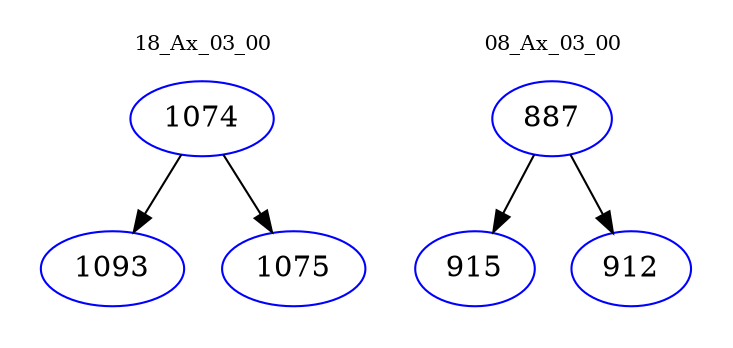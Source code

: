 digraph{
subgraph cluster_0 {
color = white
label = "18_Ax_03_00";
fontsize=10;
T0_1074 [label="1074", color="blue"]
T0_1074 -> T0_1093 [color="black"]
T0_1093 [label="1093", color="blue"]
T0_1074 -> T0_1075 [color="black"]
T0_1075 [label="1075", color="blue"]
}
subgraph cluster_1 {
color = white
label = "08_Ax_03_00";
fontsize=10;
T1_887 [label="887", color="blue"]
T1_887 -> T1_915 [color="black"]
T1_915 [label="915", color="blue"]
T1_887 -> T1_912 [color="black"]
T1_912 [label="912", color="blue"]
}
}
